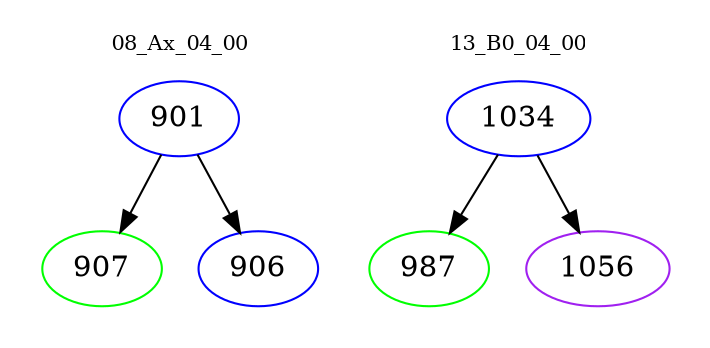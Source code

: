 digraph{
subgraph cluster_0 {
color = white
label = "08_Ax_04_00";
fontsize=10;
T0_901 [label="901", color="blue"]
T0_901 -> T0_907 [color="black"]
T0_907 [label="907", color="green"]
T0_901 -> T0_906 [color="black"]
T0_906 [label="906", color="blue"]
}
subgraph cluster_1 {
color = white
label = "13_B0_04_00";
fontsize=10;
T1_1034 [label="1034", color="blue"]
T1_1034 -> T1_987 [color="black"]
T1_987 [label="987", color="green"]
T1_1034 -> T1_1056 [color="black"]
T1_1056 [label="1056", color="purple"]
}
}
